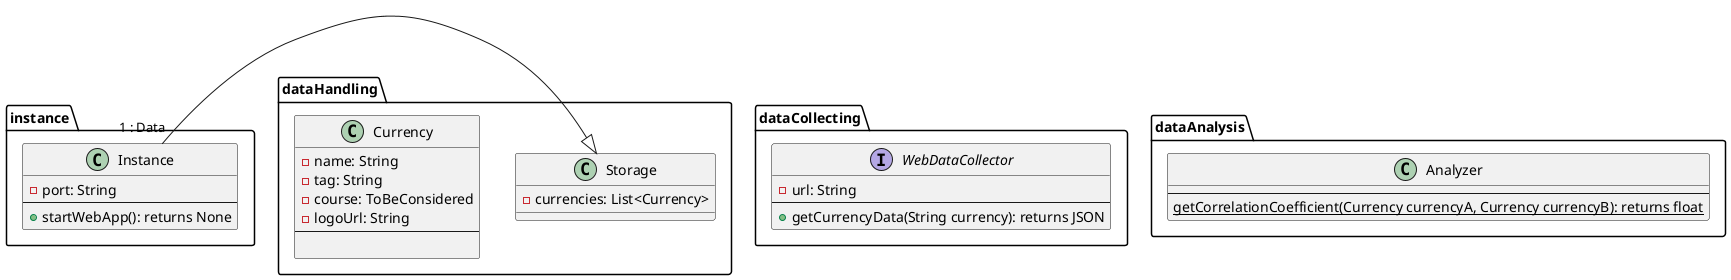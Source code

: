 @startuml

package dataCollecting{
    interface WebDataCollector{
        - url: String
        --
        + getCurrencyData(String currency): returns JSON
    }
}

package dataAnalysis{
    class Analyzer{
        --
        {static} getCorrelationCoefficient(Currency currencyA, Currency currencyB): returns float
    }
}

package dataHandling{
    class Storage{
        - currencies: List<Currency>
    }

    class Currency{
        - name: String
        - tag: String
        - course: ToBeConsidered
        - logoUrl: String
        --

    }
}

package instance{
    class Instance{
        - port: String
        --
        + startWebApp(): returns None 
    }
}

Instance "1 : Data" -|> Storage

@enduml